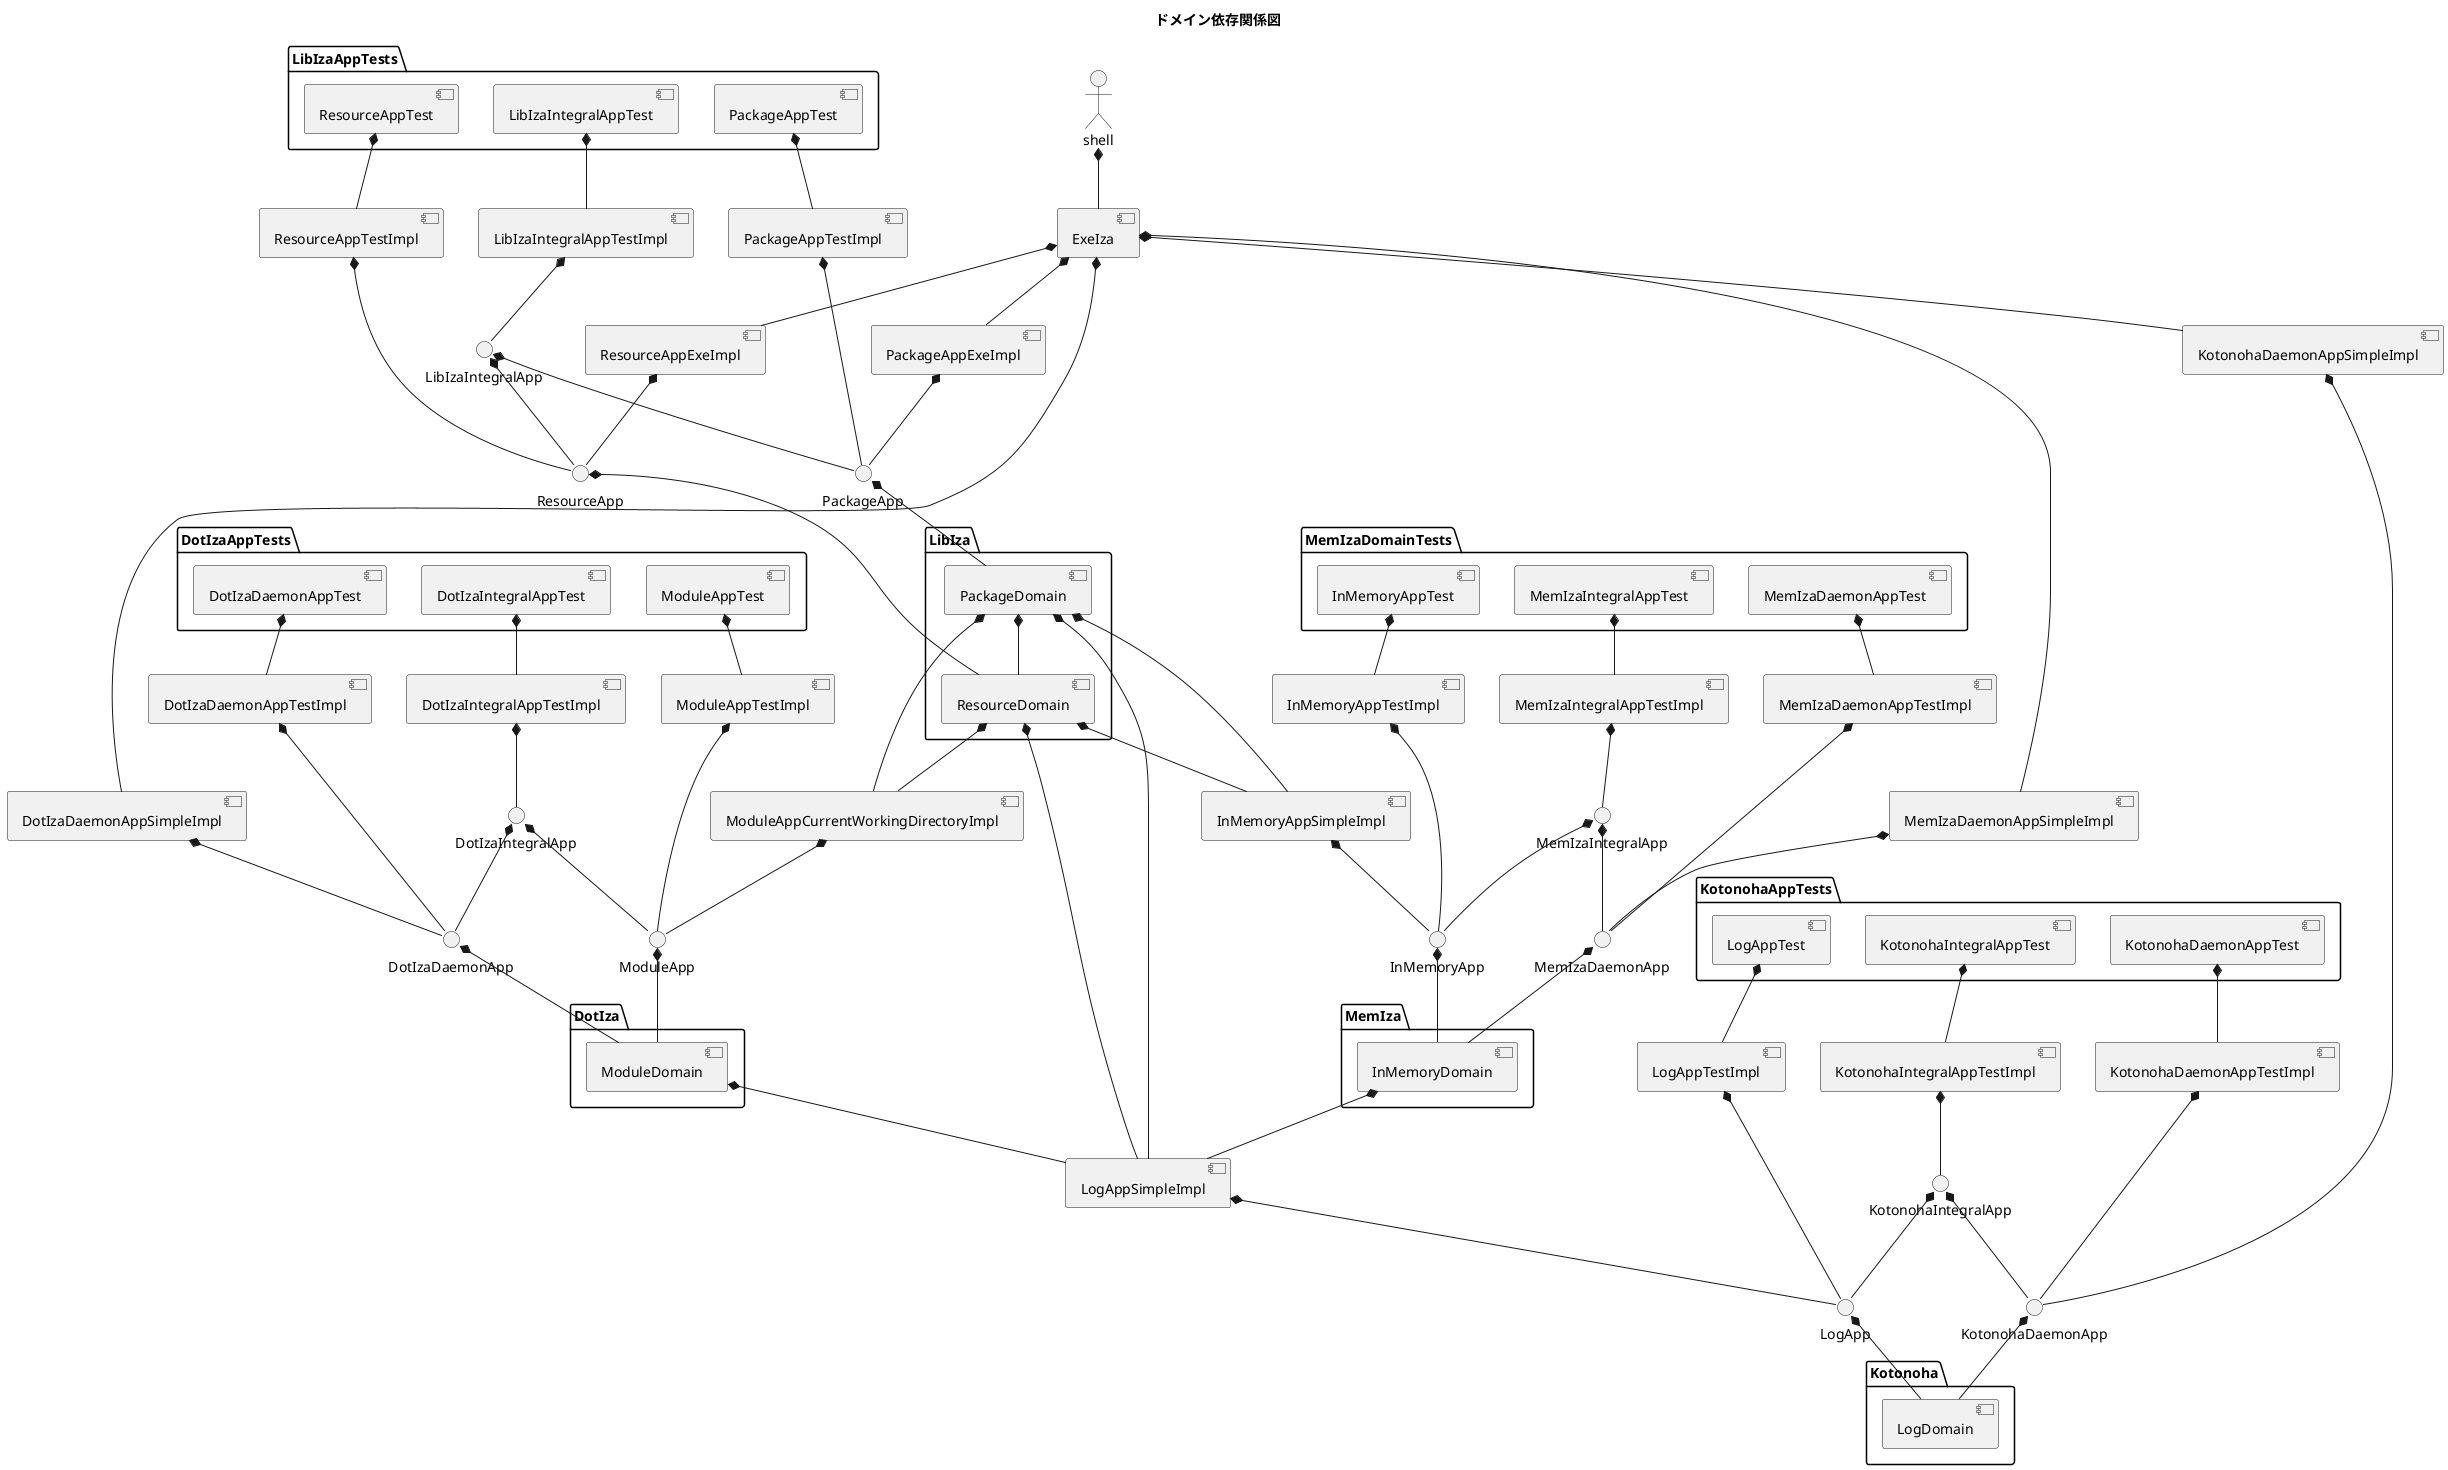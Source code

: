 @startuml
title ドメイン依存関係図

package Kotonoha {
    component LogDomain
}
interface LogApp
interface KotonohaDaemonApp
interface KotonohaIntegralApp
LogApp *-- LogDomain
KotonohaDaemonApp *-- LogDomain
KotonohaIntegralApp *-- LogApp
KotonohaIntegralApp *-- KotonohaDaemonApp
component LogAppSimpleImpl
component KotonohaDaemonAppSimpleImpl
LogAppSimpleImpl *-- LogApp
KotonohaDaemonAppSimpleImpl *-- KotonohaDaemonApp
component LogAppTestImpl
component KotonohaDaemonAppTestImpl
component KotonohaIntegralAppTestImpl
LogAppTestImpl *-- LogApp
KotonohaDaemonAppTestImpl *-- KotonohaDaemonApp
KotonohaIntegralAppTestImpl *-- KotonohaIntegralApp
package KotonohaAppTests {
    component LogAppTest
    component KotonohaDaemonAppTest
    component KotonohaIntegralAppTest

    LogAppTest *-- LogAppTestImpl
    KotonohaDaemonAppTest *-- KotonohaDaemonAppTestImpl
    KotonohaIntegralAppTest *-- KotonohaIntegralAppTestImpl
}

package DotIza {
    component ModuleDomain

    ModuleDomain *-- LogAppSimpleImpl
}
interface ModuleApp
interface DotIzaDaemonApp
interface DotIzaIntegralApp
ModuleApp *-- ModuleDomain
DotIzaDaemonApp *-- ModuleDomain
DotIzaIntegralApp *-- ModuleApp
DotIzaIntegralApp *-- DotIzaDaemonApp
component ModuleAppCurrentWorkingDirectoryImpl
component DotIzaDaemonAppSimpleImpl
ModuleAppCurrentWorkingDirectoryImpl *-- ModuleApp
DotIzaDaemonAppSimpleImpl *-- DotIzaDaemonApp
component ModuleAppTestImpl
component DotIzaDaemonAppTestImpl
component DotIzaIntegralAppTestImpl
ModuleAppTestImpl *-- ModuleApp
DotIzaDaemonAppTestImpl *-- DotIzaDaemonApp
DotIzaIntegralAppTestImpl *-- DotIzaIntegralApp
package DotIzaAppTests {
    component ModuleAppTest
    component DotIzaDaemonAppTest
    component DotIzaIntegralAppTest

    ModuleAppTest *-- ModuleAppTestImpl
    DotIzaDaemonAppTest *-- DotIzaDaemonAppTestImpl
    DotIzaIntegralAppTest *-- DotIzaIntegralAppTestImpl
}

package MemIza {
    component InMemoryDomain

    InMemoryDomain *-- LogAppSimpleImpl
}
interface InMemoryApp
interface MemIzaDaemonApp
interface MemIzaIntegralApp
InMemoryApp *-- InMemoryDomain
MemIzaDaemonApp *-- InMemoryDomain
MemIzaIntegralApp *-- InMemoryApp
MemIzaIntegralApp *-- MemIzaDaemonApp
component InMemoryAppSimpleImpl
component MemIzaDaemonAppSimpleImpl
InMemoryAppSimpleImpl *-- InMemoryApp
MemIzaDaemonAppSimpleImpl *-- MemIzaDaemonApp
component InMemoryAppTestImpl
component MemIzaDaemonAppTestImpl
component MemIzaIntegralAppTestImpl
InMemoryAppTestImpl *-- InMemoryApp
MemIzaDaemonAppTestImpl *-- MemIzaDaemonApp
MemIzaIntegralAppTestImpl *-- MemIzaIntegralApp
package MemIzaDomainTests {
    component InMemoryAppTest
    component MemIzaDaemonAppTest
    component MemIzaIntegralAppTest

    InMemoryAppTest *-- InMemoryAppTestImpl
    MemIzaDaemonAppTest *-- MemIzaDaemonAppTestImpl
    MemIzaIntegralAppTest *-- MemIzaIntegralAppTestImpl
}

package LibIza {
    component PackageDomain
    component ResourceDomain

    PackageDomain *-- ResourceDomain
    PackageDomain *-- ModuleAppCurrentWorkingDirectoryImpl
    PackageDomain *-- InMemoryAppSimpleImpl
    PackageDomain *-- LogAppSimpleImpl
    ResourceDomain *-- ModuleAppCurrentWorkingDirectoryImpl
    ResourceDomain *-- InMemoryAppSimpleImpl
    ResourceDomain *-- LogAppSimpleImpl
}
interface PackageApp
interface ResourceApp
interface LibIzaIntegralApp
PackageApp *-- PackageDomain
ResourceApp *-- ResourceDomain
LibIzaIntegralApp *-- PackageApp
LibIzaIntegralApp *-- ResourceApp
component PackageAppExeImpl
component ResourceAppExeImpl
PackageAppExeImpl *-- PackageApp
ResourceAppExeImpl *-- ResourceApp
component PackageAppTestImpl
component ResourceAppTestImpl
component LibIzaIntegralAppTestImpl
PackageAppTestImpl *-- PackageApp
ResourceAppTestImpl *-- ResourceApp
LibIzaIntegralAppTestImpl *-- LibIzaIntegralApp
package LibIzaAppTests {
    component PackageAppTest
    component ResourceAppTest
    component LibIzaIntegralAppTest

    PackageAppTest *-- PackageAppTestImpl
    ResourceAppTest *-- ResourceAppTestImpl
    LibIzaIntegralAppTest *-- LibIzaIntegralAppTestImpl
}

component ExeIza

ExeIza *-- PackageAppExeImpl
ExeIza *-- ResourceAppExeImpl
ExeIza *-- KotonohaDaemonAppSimpleImpl
ExeIza *-- DotIzaDaemonAppSimpleImpl
ExeIza *-- MemIzaDaemonAppSimpleImpl

actor shell

shell *-- ExeIza

@enduml